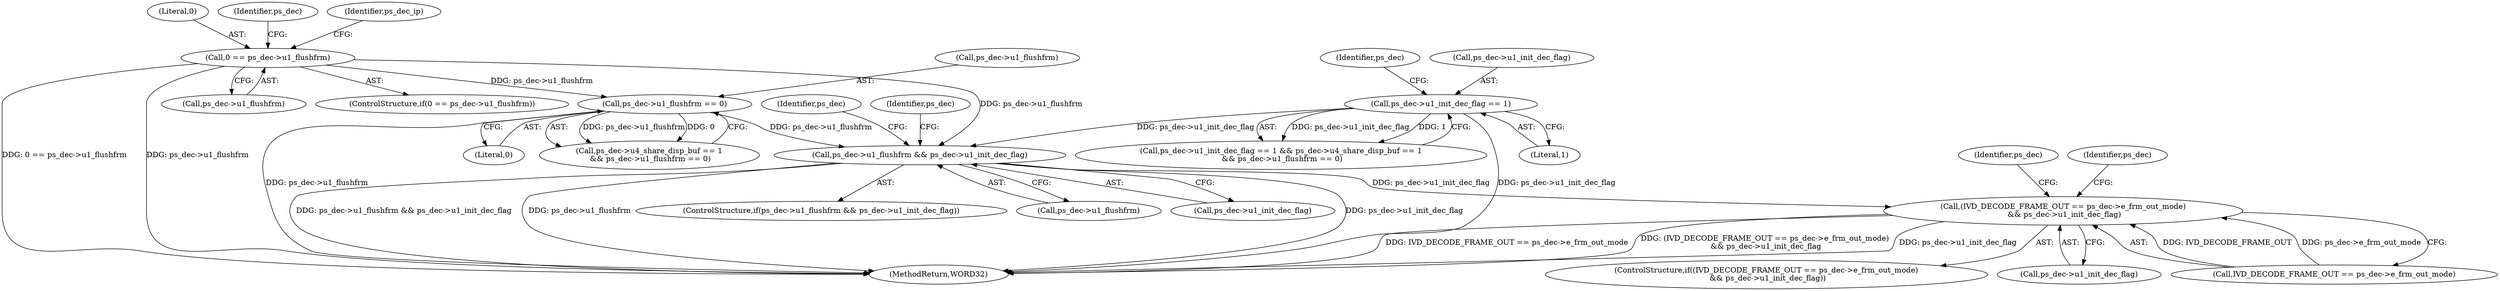 digraph "0_Android_33ef7de9ddc8ea7eb9cbc440d1cf89957a0c267b@pointer" {
"1000706" [label="(Call,ps_dec->u1_flushfrm && ps_dec->u1_init_dec_flag)"];
"1000543" [label="(Call,ps_dec->u1_flushfrm == 0)"];
"1000254" [label="(Call,0 == ps_dec->u1_flushfrm)"];
"1000532" [label="(Call,ps_dec->u1_init_dec_flag == 1)"];
"1002031" [label="(Call,(IVD_DECODE_FRAME_OUT == ps_dec->e_frm_out_mode)\n && ps_dec->u1_init_dec_flag)"];
"1000707" [label="(Call,ps_dec->u1_flushfrm)"];
"1000254" [label="(Call,0 == ps_dec->u1_flushfrm)"];
"1000253" [label="(ControlStructure,if(0 == ps_dec->u1_flushfrm))"];
"1000537" [label="(Call,ps_dec->u4_share_disp_buf == 1\n && ps_dec->u1_flushfrm == 0)"];
"1000533" [label="(Call,ps_dec->u1_init_dec_flag)"];
"1000710" [label="(Call,ps_dec->u1_init_dec_flag)"];
"1002189" [label="(MethodReturn,WORD32)"];
"1000255" [label="(Literal,0)"];
"1000532" [label="(Call,ps_dec->u1_init_dec_flag == 1)"];
"1000304" [label="(Identifier,ps_dec)"];
"1000715" [label="(Identifier,ps_dec)"];
"1000536" [label="(Literal,1)"];
"1000540" [label="(Identifier,ps_dec)"];
"1000544" [label="(Call,ps_dec->u1_flushfrm)"];
"1000893" [label="(Identifier,ps_dec)"];
"1002042" [label="(Identifier,ps_dec)"];
"1000706" [label="(Call,ps_dec->u1_flushfrm && ps_dec->u1_init_dec_flag)"];
"1002030" [label="(ControlStructure,if((IVD_DECODE_FRAME_OUT == ps_dec->e_frm_out_mode)\n && ps_dec->u1_init_dec_flag))"];
"1000263" [label="(Identifier,ps_dec_ip)"];
"1002070" [label="(Identifier,ps_dec)"];
"1002031" [label="(Call,(IVD_DECODE_FRAME_OUT == ps_dec->e_frm_out_mode)\n && ps_dec->u1_init_dec_flag)"];
"1000705" [label="(ControlStructure,if(ps_dec->u1_flushfrm && ps_dec->u1_init_dec_flag))"];
"1000256" [label="(Call,ps_dec->u1_flushfrm)"];
"1002037" [label="(Call,ps_dec->u1_init_dec_flag)"];
"1000531" [label="(Call,ps_dec->u1_init_dec_flag == 1 && ps_dec->u4_share_disp_buf == 1\n && ps_dec->u1_flushfrm == 0)"];
"1002032" [label="(Call,IVD_DECODE_FRAME_OUT == ps_dec->e_frm_out_mode)"];
"1000543" [label="(Call,ps_dec->u1_flushfrm == 0)"];
"1000547" [label="(Literal,0)"];
"1000706" -> "1000705"  [label="AST: "];
"1000706" -> "1000707"  [label="CFG: "];
"1000706" -> "1000710"  [label="CFG: "];
"1000707" -> "1000706"  [label="AST: "];
"1000710" -> "1000706"  [label="AST: "];
"1000715" -> "1000706"  [label="CFG: "];
"1000893" -> "1000706"  [label="CFG: "];
"1000706" -> "1002189"  [label="DDG: ps_dec->u1_init_dec_flag"];
"1000706" -> "1002189"  [label="DDG: ps_dec->u1_flushfrm && ps_dec->u1_init_dec_flag"];
"1000706" -> "1002189"  [label="DDG: ps_dec->u1_flushfrm"];
"1000543" -> "1000706"  [label="DDG: ps_dec->u1_flushfrm"];
"1000254" -> "1000706"  [label="DDG: ps_dec->u1_flushfrm"];
"1000532" -> "1000706"  [label="DDG: ps_dec->u1_init_dec_flag"];
"1000706" -> "1002031"  [label="DDG: ps_dec->u1_init_dec_flag"];
"1000543" -> "1000537"  [label="AST: "];
"1000543" -> "1000547"  [label="CFG: "];
"1000544" -> "1000543"  [label="AST: "];
"1000547" -> "1000543"  [label="AST: "];
"1000537" -> "1000543"  [label="CFG: "];
"1000543" -> "1002189"  [label="DDG: ps_dec->u1_flushfrm"];
"1000543" -> "1000537"  [label="DDG: ps_dec->u1_flushfrm"];
"1000543" -> "1000537"  [label="DDG: 0"];
"1000254" -> "1000543"  [label="DDG: ps_dec->u1_flushfrm"];
"1000254" -> "1000253"  [label="AST: "];
"1000254" -> "1000256"  [label="CFG: "];
"1000255" -> "1000254"  [label="AST: "];
"1000256" -> "1000254"  [label="AST: "];
"1000263" -> "1000254"  [label="CFG: "];
"1000304" -> "1000254"  [label="CFG: "];
"1000254" -> "1002189"  [label="DDG: 0 == ps_dec->u1_flushfrm"];
"1000254" -> "1002189"  [label="DDG: ps_dec->u1_flushfrm"];
"1000532" -> "1000531"  [label="AST: "];
"1000532" -> "1000536"  [label="CFG: "];
"1000533" -> "1000532"  [label="AST: "];
"1000536" -> "1000532"  [label="AST: "];
"1000540" -> "1000532"  [label="CFG: "];
"1000531" -> "1000532"  [label="CFG: "];
"1000532" -> "1002189"  [label="DDG: ps_dec->u1_init_dec_flag"];
"1000532" -> "1000531"  [label="DDG: ps_dec->u1_init_dec_flag"];
"1000532" -> "1000531"  [label="DDG: 1"];
"1002031" -> "1002030"  [label="AST: "];
"1002031" -> "1002032"  [label="CFG: "];
"1002031" -> "1002037"  [label="CFG: "];
"1002032" -> "1002031"  [label="AST: "];
"1002037" -> "1002031"  [label="AST: "];
"1002042" -> "1002031"  [label="CFG: "];
"1002070" -> "1002031"  [label="CFG: "];
"1002031" -> "1002189"  [label="DDG: IVD_DECODE_FRAME_OUT == ps_dec->e_frm_out_mode"];
"1002031" -> "1002189"  [label="DDG: (IVD_DECODE_FRAME_OUT == ps_dec->e_frm_out_mode)\n && ps_dec->u1_init_dec_flag"];
"1002031" -> "1002189"  [label="DDG: ps_dec->u1_init_dec_flag"];
"1002032" -> "1002031"  [label="DDG: IVD_DECODE_FRAME_OUT"];
"1002032" -> "1002031"  [label="DDG: ps_dec->e_frm_out_mode"];
}
